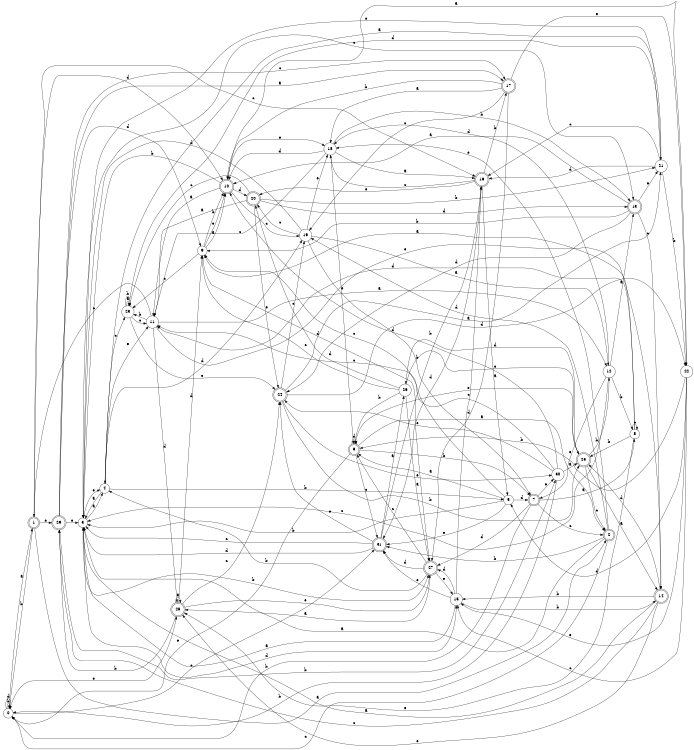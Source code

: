 digraph n26_7 {
__start0 [label="" shape="none"];

rankdir=LR;
size="8,5";

s0 [style="filled", color="black", fillcolor="white" shape="circle", label="0"];
s1 [style="rounded,filled", color="black", fillcolor="white" shape="doublecircle", label="1"];
s2 [style="rounded,filled", color="black", fillcolor="white" shape="doublecircle", label="2"];
s3 [style="filled", color="black", fillcolor="white" shape="circle", label="3"];
s4 [style="filled", color="black", fillcolor="white" shape="circle", label="4"];
s5 [style="filled", color="black", fillcolor="white" shape="circle", label="5"];
s6 [style="rounded,filled", color="black", fillcolor="white" shape="doublecircle", label="6"];
s7 [style="rounded,filled", color="black", fillcolor="white" shape="doublecircle", label="7"];
s8 [style="filled", color="black", fillcolor="white" shape="circle", label="8"];
s9 [style="filled", color="black", fillcolor="white" shape="circle", label="9"];
s10 [style="rounded,filled", color="black", fillcolor="white" shape="doublecircle", label="10"];
s11 [style="filled", color="black", fillcolor="white" shape="circle", label="11"];
s12 [style="filled", color="black", fillcolor="white" shape="circle", label="12"];
s13 [style="rounded,filled", color="black", fillcolor="white" shape="doublecircle", label="13"];
s14 [style="rounded,filled", color="black", fillcolor="white" shape="doublecircle", label="14"];
s15 [style="filled", color="black", fillcolor="white" shape="circle", label="15"];
s16 [style="rounded,filled", color="black", fillcolor="white" shape="doublecircle", label="16"];
s17 [style="rounded,filled", color="black", fillcolor="white" shape="doublecircle", label="17"];
s18 [style="filled", color="black", fillcolor="white" shape="circle", label="18"];
s19 [style="filled", color="black", fillcolor="white" shape="circle", label="19"];
s20 [style="rounded,filled", color="black", fillcolor="white" shape="doublecircle", label="20"];
s21 [style="filled", color="black", fillcolor="white" shape="circle", label="21"];
s22 [style="filled", color="black", fillcolor="white" shape="circle", label="22"];
s23 [style="filled", color="black", fillcolor="white" shape="circle", label="23"];
s24 [style="rounded,filled", color="black", fillcolor="white" shape="doublecircle", label="24"];
s25 [style="rounded,filled", color="black", fillcolor="white" shape="doublecircle", label="25"];
s26 [style="filled", color="black", fillcolor="white" shape="circle", label="26"];
s27 [style="rounded,filled", color="black", fillcolor="white" shape="doublecircle", label="27"];
s28 [style="rounded,filled", color="black", fillcolor="white" shape="doublecircle", label="28"];
s29 [style="rounded,filled", color="black", fillcolor="white" shape="doublecircle", label="29"];
s30 [style="filled", color="black", fillcolor="white" shape="circle", label="30"];
s31 [style="rounded,filled", color="black", fillcolor="white" shape="doublecircle", label="31"];
s0 -> s1 [label="a"];
s0 -> s0 [label="b"];
s0 -> s31 [label="c"];
s0 -> s0 [label="d"];
s0 -> s28 [label="e"];
s1 -> s2 [label="a"];
s1 -> s0 [label="b"];
s1 -> s16 [label="c"];
s1 -> s10 [label="d"];
s1 -> s29 [label="e"];
s2 -> s3 [label="a"];
s2 -> s31 [label="b"];
s2 -> s0 [label="c"];
s2 -> s19 [label="d"];
s2 -> s18 [label="e"];
s3 -> s4 [label="a"];
s3 -> s27 [label="b"];
s3 -> s13 [label="c"];
s3 -> s15 [label="d"];
s3 -> s4 [label="e"];
s4 -> s3 [label="a"];
s4 -> s5 [label="b"];
s4 -> s23 [label="c"];
s4 -> s19 [label="d"];
s4 -> s11 [label="e"];
s5 -> s6 [label="a"];
s5 -> s3 [label="b"];
s5 -> s9 [label="c"];
s5 -> s7 [label="d"];
s5 -> s31 [label="e"];
s6 -> s2 [label="a"];
s6 -> s7 [label="b"];
s6 -> s31 [label="c"];
s6 -> s6 [label="d"];
s6 -> s0 [label="e"];
s7 -> s8 [label="a"];
s7 -> s0 [label="b"];
s7 -> s2 [label="c"];
s7 -> s27 [label="d"];
s7 -> s30 [label="e"];
s8 -> s9 [label="a"];
s8 -> s25 [label="b"];
s8 -> s8 [label="c"];
s8 -> s11 [label="d"];
s8 -> s28 [label="e"];
s9 -> s10 [label="a"];
s9 -> s10 [label="b"];
s9 -> s23 [label="c"];
s9 -> s27 [label="d"];
s9 -> s10 [label="e"];
s10 -> s11 [label="a"];
s10 -> s3 [label="b"];
s10 -> s19 [label="c"];
s10 -> s20 [label="d"];
s10 -> s18 [label="e"];
s11 -> s12 [label="a"];
s11 -> s23 [label="b"];
s11 -> s1 [label="c"];
s11 -> s28 [label="d"];
s11 -> s14 [label="e"];
s12 -> s13 [label="a"];
s12 -> s8 [label="b"];
s12 -> s3 [label="c"];
s12 -> s18 [label="d"];
s12 -> s7 [label="e"];
s13 -> s10 [label="a"];
s13 -> s9 [label="b"];
s13 -> s14 [label="c"];
s13 -> s24 [label="d"];
s13 -> s21 [label="e"];
s14 -> s3 [label="a"];
s14 -> s15 [label="b"];
s14 -> s29 [label="c"];
s14 -> s25 [label="d"];
s14 -> s28 [label="e"];
s15 -> s3 [label="a"];
s15 -> s14 [label="b"];
s15 -> s16 [label="c"];
s15 -> s27 [label="d"];
s15 -> s31 [label="e"];
s16 -> s5 [label="a"];
s16 -> s17 [label="b"];
s16 -> s18 [label="c"];
s16 -> s31 [label="d"];
s16 -> s20 [label="e"];
s17 -> s18 [label="a"];
s17 -> s10 [label="b"];
s17 -> s19 [label="c"];
s17 -> s27 [label="d"];
s17 -> s22 [label="e"];
s18 -> s16 [label="a"];
s18 -> s13 [label="b"];
s18 -> s11 [label="c"];
s18 -> s10 [label="d"];
s18 -> s6 [label="e"];
s19 -> s12 [label="a"];
s19 -> s7 [label="b"];
s19 -> s20 [label="c"];
s19 -> s3 [label="d"];
s19 -> s18 [label="e"];
s20 -> s11 [label="a"];
s20 -> s21 [label="b"];
s20 -> s23 [label="c"];
s20 -> s13 [label="d"];
s20 -> s24 [label="e"];
s21 -> s4 [label="a"];
s21 -> s22 [label="b"];
s21 -> s16 [label="c"];
s21 -> s16 [label="d"];
s21 -> s3 [label="e"];
s22 -> s10 [label="a"];
s22 -> s6 [label="b"];
s22 -> s15 [label="c"];
s22 -> s5 [label="d"];
s22 -> s15 [label="e"];
s23 -> s23 [label="a"];
s23 -> s23 [label="b"];
s23 -> s11 [label="c"];
s23 -> s21 [label="d"];
s23 -> s24 [label="e"];
s24 -> s21 [label="a"];
s24 -> s25 [label="b"];
s24 -> s19 [label="c"];
s24 -> s22 [label="d"];
s24 -> s30 [label="e"];
s25 -> s14 [label="a"];
s25 -> s12 [label="b"];
s25 -> s2 [label="c"];
s25 -> s26 [label="d"];
s25 -> s6 [label="e"];
s26 -> s27 [label="a"];
s26 -> s6 [label="b"];
s26 -> s9 [label="c"];
s26 -> s20 [label="d"];
s26 -> s25 [label="e"];
s27 -> s28 [label="a"];
s27 -> s4 [label="b"];
s27 -> s6 [label="c"];
s27 -> s31 [label="d"];
s27 -> s15 [label="e"];
s28 -> s28 [label="a"];
s28 -> s29 [label="b"];
s28 -> s24 [label="c"];
s28 -> s9 [label="d"];
s28 -> s27 [label="e"];
s29 -> s17 [label="a"];
s29 -> s30 [label="b"];
s29 -> s17 [label="c"];
s29 -> s9 [label="d"];
s29 -> s3 [label="e"];
s30 -> s25 [label="a"];
s30 -> s0 [label="b"];
s30 -> s11 [label="c"];
s30 -> s10 [label="d"];
s30 -> s24 [label="e"];
s31 -> s26 [label="a"];
s31 -> s16 [label="b"];
s31 -> s3 [label="c"];
s31 -> s3 [label="d"];
s31 -> s24 [label="e"];

}